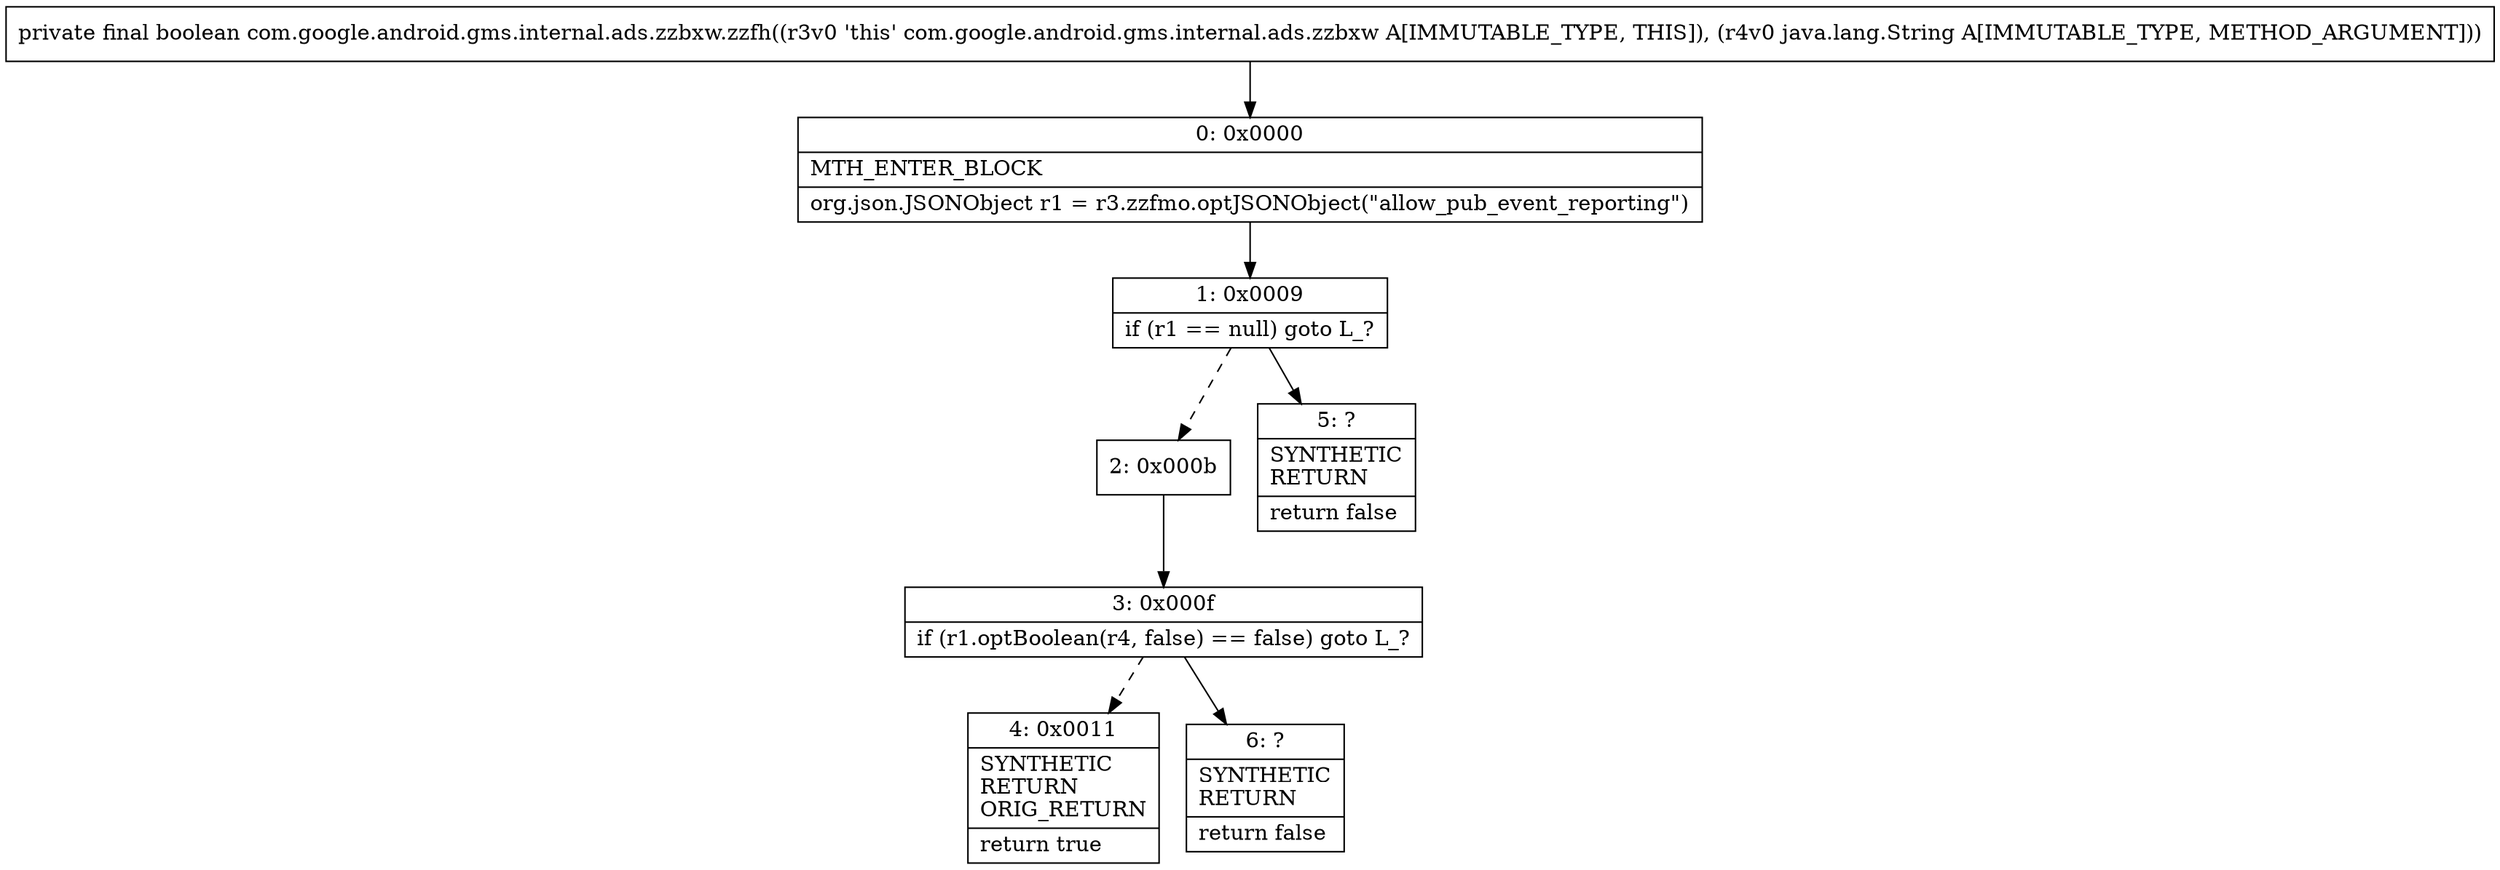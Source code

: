 digraph "CFG forcom.google.android.gms.internal.ads.zzbxw.zzfh(Ljava\/lang\/String;)Z" {
Node_0 [shape=record,label="{0\:\ 0x0000|MTH_ENTER_BLOCK\l|org.json.JSONObject r1 = r3.zzfmo.optJSONObject(\"allow_pub_event_reporting\")\l}"];
Node_1 [shape=record,label="{1\:\ 0x0009|if (r1 == null) goto L_?\l}"];
Node_2 [shape=record,label="{2\:\ 0x000b}"];
Node_3 [shape=record,label="{3\:\ 0x000f|if (r1.optBoolean(r4, false) == false) goto L_?\l}"];
Node_4 [shape=record,label="{4\:\ 0x0011|SYNTHETIC\lRETURN\lORIG_RETURN\l|return true\l}"];
Node_5 [shape=record,label="{5\:\ ?|SYNTHETIC\lRETURN\l|return false\l}"];
Node_6 [shape=record,label="{6\:\ ?|SYNTHETIC\lRETURN\l|return false\l}"];
MethodNode[shape=record,label="{private final boolean com.google.android.gms.internal.ads.zzbxw.zzfh((r3v0 'this' com.google.android.gms.internal.ads.zzbxw A[IMMUTABLE_TYPE, THIS]), (r4v0 java.lang.String A[IMMUTABLE_TYPE, METHOD_ARGUMENT])) }"];
MethodNode -> Node_0;
Node_0 -> Node_1;
Node_1 -> Node_2[style=dashed];
Node_1 -> Node_5;
Node_2 -> Node_3;
Node_3 -> Node_4[style=dashed];
Node_3 -> Node_6;
}

